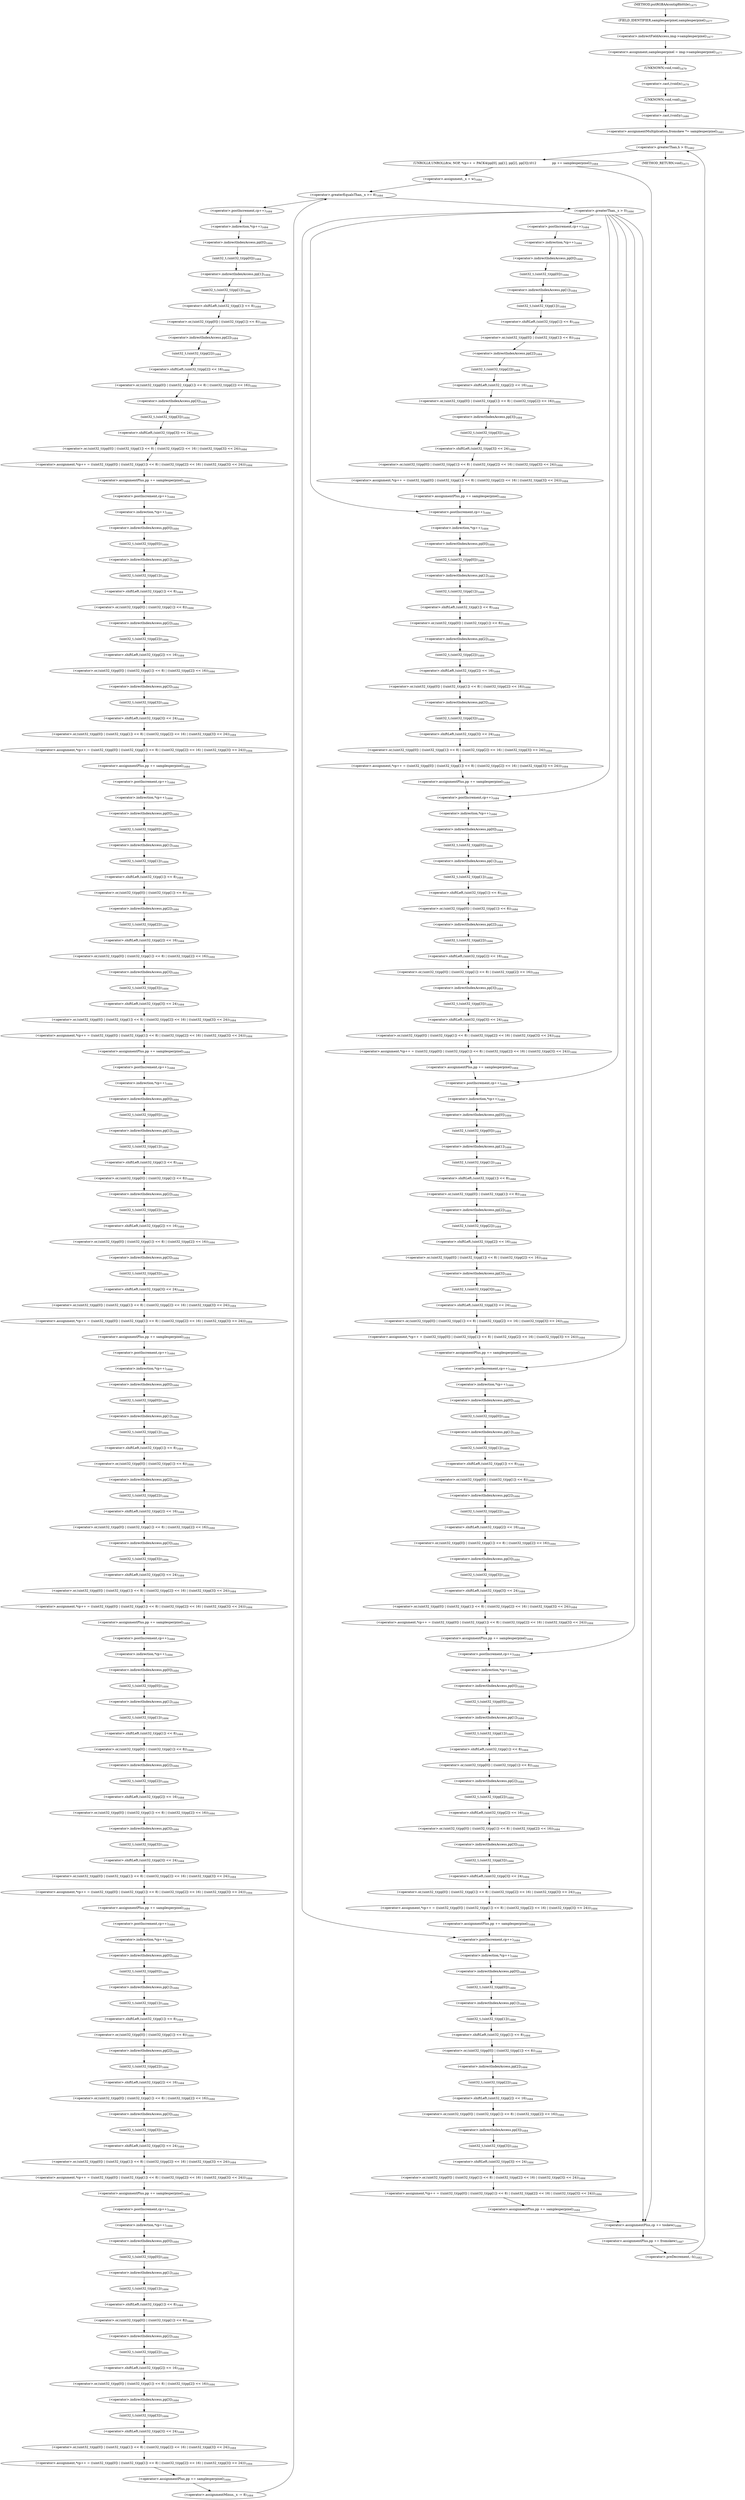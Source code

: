 digraph "putRGBAAcontig8bittile" {  
"51055" [label = <(&lt;operator&gt;.assignment,samplesperpixel = img-&gt;samplesperpixel)<SUB>1677</SUB>> ]
"51060" [label = <(&lt;operator&gt;.cast,(void)x)<SUB>1679</SUB>> ]
"51063" [label = <(&lt;operator&gt;.cast,(void)y)<SUB>1680</SUB>> ]
"51066" [label = <(&lt;operator&gt;.assignmentMultiplication,fromskew *= samplesperpixel)<SUB>1681</SUB>> ]
"51057" [label = <(&lt;operator&gt;.indirectFieldAccess,img-&gt;samplesperpixel)<SUB>1677</SUB>> ]
"51061" [label = <(UNKNOWN,void,void)<SUB>1679</SUB>> ]
"51064" [label = <(UNKNOWN,void,void)<SUB>1680</SUB>> ]
"51071" [label = <(&lt;operator&gt;.greaterThan,h &gt; 0)<SUB>1682</SUB>> ]
"51074" [label = <(&lt;operator&gt;.preDecrement,--h)<SUB>1682</SUB>> ]
"51059" [label = <(FIELD_IDENTIFIER,samplesperpixel,samplesperpixel)<SUB>1677</SUB>> ]
"51077" [label = <(UNROLL8,UNROLL8(w, NOP, *cp++ = PACK4(pp[0], pp[1], pp[2], pp[3]);\012                pp += samplesperpixel))<SUB>1684</SUB>> ]
"51596" [label = <(&lt;operator&gt;.assignmentPlus,cp += toskew)<SUB>1686</SUB>> ]
"51599" [label = <(&lt;operator&gt;.assignmentPlus,pp += fromskew)<SUB>1687</SUB>> ]
"51087" [label = <(&lt;operator&gt;.greaterEqualsThan,_x &gt;= 8)<SUB>1684</SUB>> ]
"51090" [label = <(&lt;operator&gt;.assignmentMinus,_x -= 8)<SUB>1684</SUB>> ]
"51351" [label = <(&lt;operator&gt;.greaterThan,_x &gt; 0)<SUB>1684</SUB>> ]
"51084" [label = <(&lt;operator&gt;.assignment,_x = w)<SUB>1684</SUB>> ]
"51094" [label = <(&lt;operator&gt;.assignment,*cp++ = ((uint32_t)(pp[0]) | ((uint32_t)(pp[1]) &lt;&lt; 8) | ((uint32_t)(pp[2]) &lt;&lt; 16) | ((uint32_t)(pp[3]) &lt;&lt; 24)))<SUB>1684</SUB>> ]
"51123" [label = <(&lt;operator&gt;.assignmentPlus,pp += samplesperpixel)<SUB>1684</SUB>> ]
"51126" [label = <(&lt;operator&gt;.assignment,*cp++ = ((uint32_t)(pp[0]) | ((uint32_t)(pp[1]) &lt;&lt; 8) | ((uint32_t)(pp[2]) &lt;&lt; 16) | ((uint32_t)(pp[3]) &lt;&lt; 24)))<SUB>1684</SUB>> ]
"51155" [label = <(&lt;operator&gt;.assignmentPlus,pp += samplesperpixel)<SUB>1684</SUB>> ]
"51158" [label = <(&lt;operator&gt;.assignment,*cp++ = ((uint32_t)(pp[0]) | ((uint32_t)(pp[1]) &lt;&lt; 8) | ((uint32_t)(pp[2]) &lt;&lt; 16) | ((uint32_t)(pp[3]) &lt;&lt; 24)))<SUB>1684</SUB>> ]
"51187" [label = <(&lt;operator&gt;.assignmentPlus,pp += samplesperpixel)<SUB>1684</SUB>> ]
"51190" [label = <(&lt;operator&gt;.assignment,*cp++ = ((uint32_t)(pp[0]) | ((uint32_t)(pp[1]) &lt;&lt; 8) | ((uint32_t)(pp[2]) &lt;&lt; 16) | ((uint32_t)(pp[3]) &lt;&lt; 24)))<SUB>1684</SUB>> ]
"51219" [label = <(&lt;operator&gt;.assignmentPlus,pp += samplesperpixel)<SUB>1684</SUB>> ]
"51222" [label = <(&lt;operator&gt;.assignment,*cp++ = ((uint32_t)(pp[0]) | ((uint32_t)(pp[1]) &lt;&lt; 8) | ((uint32_t)(pp[2]) &lt;&lt; 16) | ((uint32_t)(pp[3]) &lt;&lt; 24)))<SUB>1684</SUB>> ]
"51251" [label = <(&lt;operator&gt;.assignmentPlus,pp += samplesperpixel)<SUB>1684</SUB>> ]
"51254" [label = <(&lt;operator&gt;.assignment,*cp++ = ((uint32_t)(pp[0]) | ((uint32_t)(pp[1]) &lt;&lt; 8) | ((uint32_t)(pp[2]) &lt;&lt; 16) | ((uint32_t)(pp[3]) &lt;&lt; 24)))<SUB>1684</SUB>> ]
"51283" [label = <(&lt;operator&gt;.assignmentPlus,pp += samplesperpixel)<SUB>1684</SUB>> ]
"51286" [label = <(&lt;operator&gt;.assignment,*cp++ = ((uint32_t)(pp[0]) | ((uint32_t)(pp[1]) &lt;&lt; 8) | ((uint32_t)(pp[2]) &lt;&lt; 16) | ((uint32_t)(pp[3]) &lt;&lt; 24)))<SUB>1684</SUB>> ]
"51315" [label = <(&lt;operator&gt;.assignmentPlus,pp += samplesperpixel)<SUB>1684</SUB>> ]
"51318" [label = <(&lt;operator&gt;.assignment,*cp++ = ((uint32_t)(pp[0]) | ((uint32_t)(pp[1]) &lt;&lt; 8) | ((uint32_t)(pp[2]) &lt;&lt; 16) | ((uint32_t)(pp[3]) &lt;&lt; 24)))<SUB>1684</SUB>> ]
"51347" [label = <(&lt;operator&gt;.assignmentPlus,pp += samplesperpixel)<SUB>1684</SUB>> ]
"51095" [label = <(&lt;operator&gt;.indirection,*cp++)<SUB>1684</SUB>> ]
"51098" [label = <(&lt;operator&gt;.or,(uint32_t)(pp[0]) | ((uint32_t)(pp[1]) &lt;&lt; 8) | ((uint32_t)(pp[2]) &lt;&lt; 16) | ((uint32_t)(pp[3]) &lt;&lt; 24))<SUB>1684</SUB>> ]
"51127" [label = <(&lt;operator&gt;.indirection,*cp++)<SUB>1684</SUB>> ]
"51130" [label = <(&lt;operator&gt;.or,(uint32_t)(pp[0]) | ((uint32_t)(pp[1]) &lt;&lt; 8) | ((uint32_t)(pp[2]) &lt;&lt; 16) | ((uint32_t)(pp[3]) &lt;&lt; 24))<SUB>1684</SUB>> ]
"51159" [label = <(&lt;operator&gt;.indirection,*cp++)<SUB>1684</SUB>> ]
"51162" [label = <(&lt;operator&gt;.or,(uint32_t)(pp[0]) | ((uint32_t)(pp[1]) &lt;&lt; 8) | ((uint32_t)(pp[2]) &lt;&lt; 16) | ((uint32_t)(pp[3]) &lt;&lt; 24))<SUB>1684</SUB>> ]
"51191" [label = <(&lt;operator&gt;.indirection,*cp++)<SUB>1684</SUB>> ]
"51194" [label = <(&lt;operator&gt;.or,(uint32_t)(pp[0]) | ((uint32_t)(pp[1]) &lt;&lt; 8) | ((uint32_t)(pp[2]) &lt;&lt; 16) | ((uint32_t)(pp[3]) &lt;&lt; 24))<SUB>1684</SUB>> ]
"51223" [label = <(&lt;operator&gt;.indirection,*cp++)<SUB>1684</SUB>> ]
"51226" [label = <(&lt;operator&gt;.or,(uint32_t)(pp[0]) | ((uint32_t)(pp[1]) &lt;&lt; 8) | ((uint32_t)(pp[2]) &lt;&lt; 16) | ((uint32_t)(pp[3]) &lt;&lt; 24))<SUB>1684</SUB>> ]
"51255" [label = <(&lt;operator&gt;.indirection,*cp++)<SUB>1684</SUB>> ]
"51258" [label = <(&lt;operator&gt;.or,(uint32_t)(pp[0]) | ((uint32_t)(pp[1]) &lt;&lt; 8) | ((uint32_t)(pp[2]) &lt;&lt; 16) | ((uint32_t)(pp[3]) &lt;&lt; 24))<SUB>1684</SUB>> ]
"51287" [label = <(&lt;operator&gt;.indirection,*cp++)<SUB>1684</SUB>> ]
"51290" [label = <(&lt;operator&gt;.or,(uint32_t)(pp[0]) | ((uint32_t)(pp[1]) &lt;&lt; 8) | ((uint32_t)(pp[2]) &lt;&lt; 16) | ((uint32_t)(pp[3]) &lt;&lt; 24))<SUB>1684</SUB>> ]
"51319" [label = <(&lt;operator&gt;.indirection,*cp++)<SUB>1684</SUB>> ]
"51322" [label = <(&lt;operator&gt;.or,(uint32_t)(pp[0]) | ((uint32_t)(pp[1]) &lt;&lt; 8) | ((uint32_t)(pp[2]) &lt;&lt; 16) | ((uint32_t)(pp[3]) &lt;&lt; 24))<SUB>1684</SUB>> ]
"51096" [label = <(&lt;operator&gt;.postIncrement,cp++)<SUB>1684</SUB>> ]
"51099" [label = <(&lt;operator&gt;.or,(uint32_t)(pp[0]) | ((uint32_t)(pp[1]) &lt;&lt; 8) | ((uint32_t)(pp[2]) &lt;&lt; 16))<SUB>1684</SUB>> ]
"51117" [label = <(&lt;operator&gt;.shiftLeft,(uint32_t)(pp[3]) &lt;&lt; 24)<SUB>1684</SUB>> ]
"51128" [label = <(&lt;operator&gt;.postIncrement,cp++)<SUB>1684</SUB>> ]
"51131" [label = <(&lt;operator&gt;.or,(uint32_t)(pp[0]) | ((uint32_t)(pp[1]) &lt;&lt; 8) | ((uint32_t)(pp[2]) &lt;&lt; 16))<SUB>1684</SUB>> ]
"51149" [label = <(&lt;operator&gt;.shiftLeft,(uint32_t)(pp[3]) &lt;&lt; 24)<SUB>1684</SUB>> ]
"51160" [label = <(&lt;operator&gt;.postIncrement,cp++)<SUB>1684</SUB>> ]
"51163" [label = <(&lt;operator&gt;.or,(uint32_t)(pp[0]) | ((uint32_t)(pp[1]) &lt;&lt; 8) | ((uint32_t)(pp[2]) &lt;&lt; 16))<SUB>1684</SUB>> ]
"51181" [label = <(&lt;operator&gt;.shiftLeft,(uint32_t)(pp[3]) &lt;&lt; 24)<SUB>1684</SUB>> ]
"51192" [label = <(&lt;operator&gt;.postIncrement,cp++)<SUB>1684</SUB>> ]
"51195" [label = <(&lt;operator&gt;.or,(uint32_t)(pp[0]) | ((uint32_t)(pp[1]) &lt;&lt; 8) | ((uint32_t)(pp[2]) &lt;&lt; 16))<SUB>1684</SUB>> ]
"51213" [label = <(&lt;operator&gt;.shiftLeft,(uint32_t)(pp[3]) &lt;&lt; 24)<SUB>1684</SUB>> ]
"51224" [label = <(&lt;operator&gt;.postIncrement,cp++)<SUB>1684</SUB>> ]
"51227" [label = <(&lt;operator&gt;.or,(uint32_t)(pp[0]) | ((uint32_t)(pp[1]) &lt;&lt; 8) | ((uint32_t)(pp[2]) &lt;&lt; 16))<SUB>1684</SUB>> ]
"51245" [label = <(&lt;operator&gt;.shiftLeft,(uint32_t)(pp[3]) &lt;&lt; 24)<SUB>1684</SUB>> ]
"51256" [label = <(&lt;operator&gt;.postIncrement,cp++)<SUB>1684</SUB>> ]
"51259" [label = <(&lt;operator&gt;.or,(uint32_t)(pp[0]) | ((uint32_t)(pp[1]) &lt;&lt; 8) | ((uint32_t)(pp[2]) &lt;&lt; 16))<SUB>1684</SUB>> ]
"51277" [label = <(&lt;operator&gt;.shiftLeft,(uint32_t)(pp[3]) &lt;&lt; 24)<SUB>1684</SUB>> ]
"51288" [label = <(&lt;operator&gt;.postIncrement,cp++)<SUB>1684</SUB>> ]
"51291" [label = <(&lt;operator&gt;.or,(uint32_t)(pp[0]) | ((uint32_t)(pp[1]) &lt;&lt; 8) | ((uint32_t)(pp[2]) &lt;&lt; 16))<SUB>1684</SUB>> ]
"51309" [label = <(&lt;operator&gt;.shiftLeft,(uint32_t)(pp[3]) &lt;&lt; 24)<SUB>1684</SUB>> ]
"51320" [label = <(&lt;operator&gt;.postIncrement,cp++)<SUB>1684</SUB>> ]
"51323" [label = <(&lt;operator&gt;.or,(uint32_t)(pp[0]) | ((uint32_t)(pp[1]) &lt;&lt; 8) | ((uint32_t)(pp[2]) &lt;&lt; 16))<SUB>1684</SUB>> ]
"51341" [label = <(&lt;operator&gt;.shiftLeft,(uint32_t)(pp[3]) &lt;&lt; 24)<SUB>1684</SUB>> ]
"51360" [label = <(&lt;operator&gt;.assignment,*cp++ = ((uint32_t)(pp[0]) | ((uint32_t)(pp[1]) &lt;&lt; 8) | ((uint32_t)(pp[2]) &lt;&lt; 16) | ((uint32_t)(pp[3]) &lt;&lt; 24)))<SUB>1684</SUB>> ]
"51389" [label = <(&lt;operator&gt;.assignmentPlus,pp += samplesperpixel)<SUB>1684</SUB>> ]
"51394" [label = <(&lt;operator&gt;.assignment,*cp++ = ((uint32_t)(pp[0]) | ((uint32_t)(pp[1]) &lt;&lt; 8) | ((uint32_t)(pp[2]) &lt;&lt; 16) | ((uint32_t)(pp[3]) &lt;&lt; 24)))<SUB>1684</SUB>> ]
"51423" [label = <(&lt;operator&gt;.assignmentPlus,pp += samplesperpixel)<SUB>1684</SUB>> ]
"51428" [label = <(&lt;operator&gt;.assignment,*cp++ = ((uint32_t)(pp[0]) | ((uint32_t)(pp[1]) &lt;&lt; 8) | ((uint32_t)(pp[2]) &lt;&lt; 16) | ((uint32_t)(pp[3]) &lt;&lt; 24)))<SUB>1684</SUB>> ]
"51457" [label = <(&lt;operator&gt;.assignmentPlus,pp += samplesperpixel)<SUB>1684</SUB>> ]
"51462" [label = <(&lt;operator&gt;.assignment,*cp++ = ((uint32_t)(pp[0]) | ((uint32_t)(pp[1]) &lt;&lt; 8) | ((uint32_t)(pp[2]) &lt;&lt; 16) | ((uint32_t)(pp[3]) &lt;&lt; 24)))<SUB>1684</SUB>> ]
"51491" [label = <(&lt;operator&gt;.assignmentPlus,pp += samplesperpixel)<SUB>1684</SUB>> ]
"51496" [label = <(&lt;operator&gt;.assignment,*cp++ = ((uint32_t)(pp[0]) | ((uint32_t)(pp[1]) &lt;&lt; 8) | ((uint32_t)(pp[2]) &lt;&lt; 16) | ((uint32_t)(pp[3]) &lt;&lt; 24)))<SUB>1684</SUB>> ]
"51525" [label = <(&lt;operator&gt;.assignmentPlus,pp += samplesperpixel)<SUB>1684</SUB>> ]
"51530" [label = <(&lt;operator&gt;.assignment,*cp++ = ((uint32_t)(pp[0]) | ((uint32_t)(pp[1]) &lt;&lt; 8) | ((uint32_t)(pp[2]) &lt;&lt; 16) | ((uint32_t)(pp[3]) &lt;&lt; 24)))<SUB>1684</SUB>> ]
"51559" [label = <(&lt;operator&gt;.assignmentPlus,pp += samplesperpixel)<SUB>1684</SUB>> ]
"51564" [label = <(&lt;operator&gt;.assignment,*cp++ = ((uint32_t)(pp[0]) | ((uint32_t)(pp[1]) &lt;&lt; 8) | ((uint32_t)(pp[2]) &lt;&lt; 16) | ((uint32_t)(pp[3]) &lt;&lt; 24)))<SUB>1684</SUB>> ]
"51593" [label = <(&lt;operator&gt;.assignmentPlus,pp += samplesperpixel)<SUB>1684</SUB>> ]
"51100" [label = <(&lt;operator&gt;.or,(uint32_t)(pp[0]) | ((uint32_t)(pp[1]) &lt;&lt; 8))<SUB>1684</SUB>> ]
"51111" [label = <(&lt;operator&gt;.shiftLeft,(uint32_t)(pp[2]) &lt;&lt; 16)<SUB>1684</SUB>> ]
"51118" [label = <(uint32_t,(uint32_t)(pp[3]))<SUB>1684</SUB>> ]
"51132" [label = <(&lt;operator&gt;.or,(uint32_t)(pp[0]) | ((uint32_t)(pp[1]) &lt;&lt; 8))<SUB>1684</SUB>> ]
"51143" [label = <(&lt;operator&gt;.shiftLeft,(uint32_t)(pp[2]) &lt;&lt; 16)<SUB>1684</SUB>> ]
"51150" [label = <(uint32_t,(uint32_t)(pp[3]))<SUB>1684</SUB>> ]
"51164" [label = <(&lt;operator&gt;.or,(uint32_t)(pp[0]) | ((uint32_t)(pp[1]) &lt;&lt; 8))<SUB>1684</SUB>> ]
"51175" [label = <(&lt;operator&gt;.shiftLeft,(uint32_t)(pp[2]) &lt;&lt; 16)<SUB>1684</SUB>> ]
"51182" [label = <(uint32_t,(uint32_t)(pp[3]))<SUB>1684</SUB>> ]
"51196" [label = <(&lt;operator&gt;.or,(uint32_t)(pp[0]) | ((uint32_t)(pp[1]) &lt;&lt; 8))<SUB>1684</SUB>> ]
"51207" [label = <(&lt;operator&gt;.shiftLeft,(uint32_t)(pp[2]) &lt;&lt; 16)<SUB>1684</SUB>> ]
"51214" [label = <(uint32_t,(uint32_t)(pp[3]))<SUB>1684</SUB>> ]
"51228" [label = <(&lt;operator&gt;.or,(uint32_t)(pp[0]) | ((uint32_t)(pp[1]) &lt;&lt; 8))<SUB>1684</SUB>> ]
"51239" [label = <(&lt;operator&gt;.shiftLeft,(uint32_t)(pp[2]) &lt;&lt; 16)<SUB>1684</SUB>> ]
"51246" [label = <(uint32_t,(uint32_t)(pp[3]))<SUB>1684</SUB>> ]
"51260" [label = <(&lt;operator&gt;.or,(uint32_t)(pp[0]) | ((uint32_t)(pp[1]) &lt;&lt; 8))<SUB>1684</SUB>> ]
"51271" [label = <(&lt;operator&gt;.shiftLeft,(uint32_t)(pp[2]) &lt;&lt; 16)<SUB>1684</SUB>> ]
"51278" [label = <(uint32_t,(uint32_t)(pp[3]))<SUB>1684</SUB>> ]
"51292" [label = <(&lt;operator&gt;.or,(uint32_t)(pp[0]) | ((uint32_t)(pp[1]) &lt;&lt; 8))<SUB>1684</SUB>> ]
"51303" [label = <(&lt;operator&gt;.shiftLeft,(uint32_t)(pp[2]) &lt;&lt; 16)<SUB>1684</SUB>> ]
"51310" [label = <(uint32_t,(uint32_t)(pp[3]))<SUB>1684</SUB>> ]
"51324" [label = <(&lt;operator&gt;.or,(uint32_t)(pp[0]) | ((uint32_t)(pp[1]) &lt;&lt; 8))<SUB>1684</SUB>> ]
"51335" [label = <(&lt;operator&gt;.shiftLeft,(uint32_t)(pp[2]) &lt;&lt; 16)<SUB>1684</SUB>> ]
"51342" [label = <(uint32_t,(uint32_t)(pp[3]))<SUB>1684</SUB>> ]
"51361" [label = <(&lt;operator&gt;.indirection,*cp++)<SUB>1684</SUB>> ]
"51364" [label = <(&lt;operator&gt;.or,(uint32_t)(pp[0]) | ((uint32_t)(pp[1]) &lt;&lt; 8) | ((uint32_t)(pp[2]) &lt;&lt; 16) | ((uint32_t)(pp[3]) &lt;&lt; 24))<SUB>1684</SUB>> ]
"51395" [label = <(&lt;operator&gt;.indirection,*cp++)<SUB>1684</SUB>> ]
"51398" [label = <(&lt;operator&gt;.or,(uint32_t)(pp[0]) | ((uint32_t)(pp[1]) &lt;&lt; 8) | ((uint32_t)(pp[2]) &lt;&lt; 16) | ((uint32_t)(pp[3]) &lt;&lt; 24))<SUB>1684</SUB>> ]
"51429" [label = <(&lt;operator&gt;.indirection,*cp++)<SUB>1684</SUB>> ]
"51432" [label = <(&lt;operator&gt;.or,(uint32_t)(pp[0]) | ((uint32_t)(pp[1]) &lt;&lt; 8) | ((uint32_t)(pp[2]) &lt;&lt; 16) | ((uint32_t)(pp[3]) &lt;&lt; 24))<SUB>1684</SUB>> ]
"51463" [label = <(&lt;operator&gt;.indirection,*cp++)<SUB>1684</SUB>> ]
"51466" [label = <(&lt;operator&gt;.or,(uint32_t)(pp[0]) | ((uint32_t)(pp[1]) &lt;&lt; 8) | ((uint32_t)(pp[2]) &lt;&lt; 16) | ((uint32_t)(pp[3]) &lt;&lt; 24))<SUB>1684</SUB>> ]
"51497" [label = <(&lt;operator&gt;.indirection,*cp++)<SUB>1684</SUB>> ]
"51500" [label = <(&lt;operator&gt;.or,(uint32_t)(pp[0]) | ((uint32_t)(pp[1]) &lt;&lt; 8) | ((uint32_t)(pp[2]) &lt;&lt; 16) | ((uint32_t)(pp[3]) &lt;&lt; 24))<SUB>1684</SUB>> ]
"51531" [label = <(&lt;operator&gt;.indirection,*cp++)<SUB>1684</SUB>> ]
"51534" [label = <(&lt;operator&gt;.or,(uint32_t)(pp[0]) | ((uint32_t)(pp[1]) &lt;&lt; 8) | ((uint32_t)(pp[2]) &lt;&lt; 16) | ((uint32_t)(pp[3]) &lt;&lt; 24))<SUB>1684</SUB>> ]
"51565" [label = <(&lt;operator&gt;.indirection,*cp++)<SUB>1684</SUB>> ]
"51568" [label = <(&lt;operator&gt;.or,(uint32_t)(pp[0]) | ((uint32_t)(pp[1]) &lt;&lt; 8) | ((uint32_t)(pp[2]) &lt;&lt; 16) | ((uint32_t)(pp[3]) &lt;&lt; 24))<SUB>1684</SUB>> ]
"51101" [label = <(uint32_t,(uint32_t)(pp[0]))<SUB>1684</SUB>> ]
"51105" [label = <(&lt;operator&gt;.shiftLeft,(uint32_t)(pp[1]) &lt;&lt; 8)<SUB>1684</SUB>> ]
"51112" [label = <(uint32_t,(uint32_t)(pp[2]))<SUB>1684</SUB>> ]
"51119" [label = <(&lt;operator&gt;.indirectIndexAccess,pp[3])<SUB>1684</SUB>> ]
"51133" [label = <(uint32_t,(uint32_t)(pp[0]))<SUB>1684</SUB>> ]
"51137" [label = <(&lt;operator&gt;.shiftLeft,(uint32_t)(pp[1]) &lt;&lt; 8)<SUB>1684</SUB>> ]
"51144" [label = <(uint32_t,(uint32_t)(pp[2]))<SUB>1684</SUB>> ]
"51151" [label = <(&lt;operator&gt;.indirectIndexAccess,pp[3])<SUB>1684</SUB>> ]
"51165" [label = <(uint32_t,(uint32_t)(pp[0]))<SUB>1684</SUB>> ]
"51169" [label = <(&lt;operator&gt;.shiftLeft,(uint32_t)(pp[1]) &lt;&lt; 8)<SUB>1684</SUB>> ]
"51176" [label = <(uint32_t,(uint32_t)(pp[2]))<SUB>1684</SUB>> ]
"51183" [label = <(&lt;operator&gt;.indirectIndexAccess,pp[3])<SUB>1684</SUB>> ]
"51197" [label = <(uint32_t,(uint32_t)(pp[0]))<SUB>1684</SUB>> ]
"51201" [label = <(&lt;operator&gt;.shiftLeft,(uint32_t)(pp[1]) &lt;&lt; 8)<SUB>1684</SUB>> ]
"51208" [label = <(uint32_t,(uint32_t)(pp[2]))<SUB>1684</SUB>> ]
"51215" [label = <(&lt;operator&gt;.indirectIndexAccess,pp[3])<SUB>1684</SUB>> ]
"51229" [label = <(uint32_t,(uint32_t)(pp[0]))<SUB>1684</SUB>> ]
"51233" [label = <(&lt;operator&gt;.shiftLeft,(uint32_t)(pp[1]) &lt;&lt; 8)<SUB>1684</SUB>> ]
"51240" [label = <(uint32_t,(uint32_t)(pp[2]))<SUB>1684</SUB>> ]
"51247" [label = <(&lt;operator&gt;.indirectIndexAccess,pp[3])<SUB>1684</SUB>> ]
"51261" [label = <(uint32_t,(uint32_t)(pp[0]))<SUB>1684</SUB>> ]
"51265" [label = <(&lt;operator&gt;.shiftLeft,(uint32_t)(pp[1]) &lt;&lt; 8)<SUB>1684</SUB>> ]
"51272" [label = <(uint32_t,(uint32_t)(pp[2]))<SUB>1684</SUB>> ]
"51279" [label = <(&lt;operator&gt;.indirectIndexAccess,pp[3])<SUB>1684</SUB>> ]
"51293" [label = <(uint32_t,(uint32_t)(pp[0]))<SUB>1684</SUB>> ]
"51297" [label = <(&lt;operator&gt;.shiftLeft,(uint32_t)(pp[1]) &lt;&lt; 8)<SUB>1684</SUB>> ]
"51304" [label = <(uint32_t,(uint32_t)(pp[2]))<SUB>1684</SUB>> ]
"51311" [label = <(&lt;operator&gt;.indirectIndexAccess,pp[3])<SUB>1684</SUB>> ]
"51325" [label = <(uint32_t,(uint32_t)(pp[0]))<SUB>1684</SUB>> ]
"51329" [label = <(&lt;operator&gt;.shiftLeft,(uint32_t)(pp[1]) &lt;&lt; 8)<SUB>1684</SUB>> ]
"51336" [label = <(uint32_t,(uint32_t)(pp[2]))<SUB>1684</SUB>> ]
"51343" [label = <(&lt;operator&gt;.indirectIndexAccess,pp[3])<SUB>1684</SUB>> ]
"51362" [label = <(&lt;operator&gt;.postIncrement,cp++)<SUB>1684</SUB>> ]
"51365" [label = <(&lt;operator&gt;.or,(uint32_t)(pp[0]) | ((uint32_t)(pp[1]) &lt;&lt; 8) | ((uint32_t)(pp[2]) &lt;&lt; 16))<SUB>1684</SUB>> ]
"51383" [label = <(&lt;operator&gt;.shiftLeft,(uint32_t)(pp[3]) &lt;&lt; 24)<SUB>1684</SUB>> ]
"51396" [label = <(&lt;operator&gt;.postIncrement,cp++)<SUB>1684</SUB>> ]
"51399" [label = <(&lt;operator&gt;.or,(uint32_t)(pp[0]) | ((uint32_t)(pp[1]) &lt;&lt; 8) | ((uint32_t)(pp[2]) &lt;&lt; 16))<SUB>1684</SUB>> ]
"51417" [label = <(&lt;operator&gt;.shiftLeft,(uint32_t)(pp[3]) &lt;&lt; 24)<SUB>1684</SUB>> ]
"51430" [label = <(&lt;operator&gt;.postIncrement,cp++)<SUB>1684</SUB>> ]
"51433" [label = <(&lt;operator&gt;.or,(uint32_t)(pp[0]) | ((uint32_t)(pp[1]) &lt;&lt; 8) | ((uint32_t)(pp[2]) &lt;&lt; 16))<SUB>1684</SUB>> ]
"51451" [label = <(&lt;operator&gt;.shiftLeft,(uint32_t)(pp[3]) &lt;&lt; 24)<SUB>1684</SUB>> ]
"51464" [label = <(&lt;operator&gt;.postIncrement,cp++)<SUB>1684</SUB>> ]
"51467" [label = <(&lt;operator&gt;.or,(uint32_t)(pp[0]) | ((uint32_t)(pp[1]) &lt;&lt; 8) | ((uint32_t)(pp[2]) &lt;&lt; 16))<SUB>1684</SUB>> ]
"51485" [label = <(&lt;operator&gt;.shiftLeft,(uint32_t)(pp[3]) &lt;&lt; 24)<SUB>1684</SUB>> ]
"51498" [label = <(&lt;operator&gt;.postIncrement,cp++)<SUB>1684</SUB>> ]
"51501" [label = <(&lt;operator&gt;.or,(uint32_t)(pp[0]) | ((uint32_t)(pp[1]) &lt;&lt; 8) | ((uint32_t)(pp[2]) &lt;&lt; 16))<SUB>1684</SUB>> ]
"51519" [label = <(&lt;operator&gt;.shiftLeft,(uint32_t)(pp[3]) &lt;&lt; 24)<SUB>1684</SUB>> ]
"51532" [label = <(&lt;operator&gt;.postIncrement,cp++)<SUB>1684</SUB>> ]
"51535" [label = <(&lt;operator&gt;.or,(uint32_t)(pp[0]) | ((uint32_t)(pp[1]) &lt;&lt; 8) | ((uint32_t)(pp[2]) &lt;&lt; 16))<SUB>1684</SUB>> ]
"51553" [label = <(&lt;operator&gt;.shiftLeft,(uint32_t)(pp[3]) &lt;&lt; 24)<SUB>1684</SUB>> ]
"51566" [label = <(&lt;operator&gt;.postIncrement,cp++)<SUB>1684</SUB>> ]
"51569" [label = <(&lt;operator&gt;.or,(uint32_t)(pp[0]) | ((uint32_t)(pp[1]) &lt;&lt; 8) | ((uint32_t)(pp[2]) &lt;&lt; 16))<SUB>1684</SUB>> ]
"51587" [label = <(&lt;operator&gt;.shiftLeft,(uint32_t)(pp[3]) &lt;&lt; 24)<SUB>1684</SUB>> ]
"51102" [label = <(&lt;operator&gt;.indirectIndexAccess,pp[0])<SUB>1684</SUB>> ]
"51106" [label = <(uint32_t,(uint32_t)(pp[1]))<SUB>1684</SUB>> ]
"51113" [label = <(&lt;operator&gt;.indirectIndexAccess,pp[2])<SUB>1684</SUB>> ]
"51134" [label = <(&lt;operator&gt;.indirectIndexAccess,pp[0])<SUB>1684</SUB>> ]
"51138" [label = <(uint32_t,(uint32_t)(pp[1]))<SUB>1684</SUB>> ]
"51145" [label = <(&lt;operator&gt;.indirectIndexAccess,pp[2])<SUB>1684</SUB>> ]
"51166" [label = <(&lt;operator&gt;.indirectIndexAccess,pp[0])<SUB>1684</SUB>> ]
"51170" [label = <(uint32_t,(uint32_t)(pp[1]))<SUB>1684</SUB>> ]
"51177" [label = <(&lt;operator&gt;.indirectIndexAccess,pp[2])<SUB>1684</SUB>> ]
"51198" [label = <(&lt;operator&gt;.indirectIndexAccess,pp[0])<SUB>1684</SUB>> ]
"51202" [label = <(uint32_t,(uint32_t)(pp[1]))<SUB>1684</SUB>> ]
"51209" [label = <(&lt;operator&gt;.indirectIndexAccess,pp[2])<SUB>1684</SUB>> ]
"51230" [label = <(&lt;operator&gt;.indirectIndexAccess,pp[0])<SUB>1684</SUB>> ]
"51234" [label = <(uint32_t,(uint32_t)(pp[1]))<SUB>1684</SUB>> ]
"51241" [label = <(&lt;operator&gt;.indirectIndexAccess,pp[2])<SUB>1684</SUB>> ]
"51262" [label = <(&lt;operator&gt;.indirectIndexAccess,pp[0])<SUB>1684</SUB>> ]
"51266" [label = <(uint32_t,(uint32_t)(pp[1]))<SUB>1684</SUB>> ]
"51273" [label = <(&lt;operator&gt;.indirectIndexAccess,pp[2])<SUB>1684</SUB>> ]
"51294" [label = <(&lt;operator&gt;.indirectIndexAccess,pp[0])<SUB>1684</SUB>> ]
"51298" [label = <(uint32_t,(uint32_t)(pp[1]))<SUB>1684</SUB>> ]
"51305" [label = <(&lt;operator&gt;.indirectIndexAccess,pp[2])<SUB>1684</SUB>> ]
"51326" [label = <(&lt;operator&gt;.indirectIndexAccess,pp[0])<SUB>1684</SUB>> ]
"51330" [label = <(uint32_t,(uint32_t)(pp[1]))<SUB>1684</SUB>> ]
"51337" [label = <(&lt;operator&gt;.indirectIndexAccess,pp[2])<SUB>1684</SUB>> ]
"51366" [label = <(&lt;operator&gt;.or,(uint32_t)(pp[0]) | ((uint32_t)(pp[1]) &lt;&lt; 8))<SUB>1684</SUB>> ]
"51377" [label = <(&lt;operator&gt;.shiftLeft,(uint32_t)(pp[2]) &lt;&lt; 16)<SUB>1684</SUB>> ]
"51384" [label = <(uint32_t,(uint32_t)(pp[3]))<SUB>1684</SUB>> ]
"51400" [label = <(&lt;operator&gt;.or,(uint32_t)(pp[0]) | ((uint32_t)(pp[1]) &lt;&lt; 8))<SUB>1684</SUB>> ]
"51411" [label = <(&lt;operator&gt;.shiftLeft,(uint32_t)(pp[2]) &lt;&lt; 16)<SUB>1684</SUB>> ]
"51418" [label = <(uint32_t,(uint32_t)(pp[3]))<SUB>1684</SUB>> ]
"51434" [label = <(&lt;operator&gt;.or,(uint32_t)(pp[0]) | ((uint32_t)(pp[1]) &lt;&lt; 8))<SUB>1684</SUB>> ]
"51445" [label = <(&lt;operator&gt;.shiftLeft,(uint32_t)(pp[2]) &lt;&lt; 16)<SUB>1684</SUB>> ]
"51452" [label = <(uint32_t,(uint32_t)(pp[3]))<SUB>1684</SUB>> ]
"51468" [label = <(&lt;operator&gt;.or,(uint32_t)(pp[0]) | ((uint32_t)(pp[1]) &lt;&lt; 8))<SUB>1684</SUB>> ]
"51479" [label = <(&lt;operator&gt;.shiftLeft,(uint32_t)(pp[2]) &lt;&lt; 16)<SUB>1684</SUB>> ]
"51486" [label = <(uint32_t,(uint32_t)(pp[3]))<SUB>1684</SUB>> ]
"51502" [label = <(&lt;operator&gt;.or,(uint32_t)(pp[0]) | ((uint32_t)(pp[1]) &lt;&lt; 8))<SUB>1684</SUB>> ]
"51513" [label = <(&lt;operator&gt;.shiftLeft,(uint32_t)(pp[2]) &lt;&lt; 16)<SUB>1684</SUB>> ]
"51520" [label = <(uint32_t,(uint32_t)(pp[3]))<SUB>1684</SUB>> ]
"51536" [label = <(&lt;operator&gt;.or,(uint32_t)(pp[0]) | ((uint32_t)(pp[1]) &lt;&lt; 8))<SUB>1684</SUB>> ]
"51547" [label = <(&lt;operator&gt;.shiftLeft,(uint32_t)(pp[2]) &lt;&lt; 16)<SUB>1684</SUB>> ]
"51554" [label = <(uint32_t,(uint32_t)(pp[3]))<SUB>1684</SUB>> ]
"51570" [label = <(&lt;operator&gt;.or,(uint32_t)(pp[0]) | ((uint32_t)(pp[1]) &lt;&lt; 8))<SUB>1684</SUB>> ]
"51581" [label = <(&lt;operator&gt;.shiftLeft,(uint32_t)(pp[2]) &lt;&lt; 16)<SUB>1684</SUB>> ]
"51588" [label = <(uint32_t,(uint32_t)(pp[3]))<SUB>1684</SUB>> ]
"51107" [label = <(&lt;operator&gt;.indirectIndexAccess,pp[1])<SUB>1684</SUB>> ]
"51139" [label = <(&lt;operator&gt;.indirectIndexAccess,pp[1])<SUB>1684</SUB>> ]
"51171" [label = <(&lt;operator&gt;.indirectIndexAccess,pp[1])<SUB>1684</SUB>> ]
"51203" [label = <(&lt;operator&gt;.indirectIndexAccess,pp[1])<SUB>1684</SUB>> ]
"51235" [label = <(&lt;operator&gt;.indirectIndexAccess,pp[1])<SUB>1684</SUB>> ]
"51267" [label = <(&lt;operator&gt;.indirectIndexAccess,pp[1])<SUB>1684</SUB>> ]
"51299" [label = <(&lt;operator&gt;.indirectIndexAccess,pp[1])<SUB>1684</SUB>> ]
"51331" [label = <(&lt;operator&gt;.indirectIndexAccess,pp[1])<SUB>1684</SUB>> ]
"51367" [label = <(uint32_t,(uint32_t)(pp[0]))<SUB>1684</SUB>> ]
"51371" [label = <(&lt;operator&gt;.shiftLeft,(uint32_t)(pp[1]) &lt;&lt; 8)<SUB>1684</SUB>> ]
"51378" [label = <(uint32_t,(uint32_t)(pp[2]))<SUB>1684</SUB>> ]
"51385" [label = <(&lt;operator&gt;.indirectIndexAccess,pp[3])<SUB>1684</SUB>> ]
"51401" [label = <(uint32_t,(uint32_t)(pp[0]))<SUB>1684</SUB>> ]
"51405" [label = <(&lt;operator&gt;.shiftLeft,(uint32_t)(pp[1]) &lt;&lt; 8)<SUB>1684</SUB>> ]
"51412" [label = <(uint32_t,(uint32_t)(pp[2]))<SUB>1684</SUB>> ]
"51419" [label = <(&lt;operator&gt;.indirectIndexAccess,pp[3])<SUB>1684</SUB>> ]
"51435" [label = <(uint32_t,(uint32_t)(pp[0]))<SUB>1684</SUB>> ]
"51439" [label = <(&lt;operator&gt;.shiftLeft,(uint32_t)(pp[1]) &lt;&lt; 8)<SUB>1684</SUB>> ]
"51446" [label = <(uint32_t,(uint32_t)(pp[2]))<SUB>1684</SUB>> ]
"51453" [label = <(&lt;operator&gt;.indirectIndexAccess,pp[3])<SUB>1684</SUB>> ]
"51469" [label = <(uint32_t,(uint32_t)(pp[0]))<SUB>1684</SUB>> ]
"51473" [label = <(&lt;operator&gt;.shiftLeft,(uint32_t)(pp[1]) &lt;&lt; 8)<SUB>1684</SUB>> ]
"51480" [label = <(uint32_t,(uint32_t)(pp[2]))<SUB>1684</SUB>> ]
"51487" [label = <(&lt;operator&gt;.indirectIndexAccess,pp[3])<SUB>1684</SUB>> ]
"51503" [label = <(uint32_t,(uint32_t)(pp[0]))<SUB>1684</SUB>> ]
"51507" [label = <(&lt;operator&gt;.shiftLeft,(uint32_t)(pp[1]) &lt;&lt; 8)<SUB>1684</SUB>> ]
"51514" [label = <(uint32_t,(uint32_t)(pp[2]))<SUB>1684</SUB>> ]
"51521" [label = <(&lt;operator&gt;.indirectIndexAccess,pp[3])<SUB>1684</SUB>> ]
"51537" [label = <(uint32_t,(uint32_t)(pp[0]))<SUB>1684</SUB>> ]
"51541" [label = <(&lt;operator&gt;.shiftLeft,(uint32_t)(pp[1]) &lt;&lt; 8)<SUB>1684</SUB>> ]
"51548" [label = <(uint32_t,(uint32_t)(pp[2]))<SUB>1684</SUB>> ]
"51555" [label = <(&lt;operator&gt;.indirectIndexAccess,pp[3])<SUB>1684</SUB>> ]
"51571" [label = <(uint32_t,(uint32_t)(pp[0]))<SUB>1684</SUB>> ]
"51575" [label = <(&lt;operator&gt;.shiftLeft,(uint32_t)(pp[1]) &lt;&lt; 8)<SUB>1684</SUB>> ]
"51582" [label = <(uint32_t,(uint32_t)(pp[2]))<SUB>1684</SUB>> ]
"51589" [label = <(&lt;operator&gt;.indirectIndexAccess,pp[3])<SUB>1684</SUB>> ]
"51368" [label = <(&lt;operator&gt;.indirectIndexAccess,pp[0])<SUB>1684</SUB>> ]
"51372" [label = <(uint32_t,(uint32_t)(pp[1]))<SUB>1684</SUB>> ]
"51379" [label = <(&lt;operator&gt;.indirectIndexAccess,pp[2])<SUB>1684</SUB>> ]
"51402" [label = <(&lt;operator&gt;.indirectIndexAccess,pp[0])<SUB>1684</SUB>> ]
"51406" [label = <(uint32_t,(uint32_t)(pp[1]))<SUB>1684</SUB>> ]
"51413" [label = <(&lt;operator&gt;.indirectIndexAccess,pp[2])<SUB>1684</SUB>> ]
"51436" [label = <(&lt;operator&gt;.indirectIndexAccess,pp[0])<SUB>1684</SUB>> ]
"51440" [label = <(uint32_t,(uint32_t)(pp[1]))<SUB>1684</SUB>> ]
"51447" [label = <(&lt;operator&gt;.indirectIndexAccess,pp[2])<SUB>1684</SUB>> ]
"51470" [label = <(&lt;operator&gt;.indirectIndexAccess,pp[0])<SUB>1684</SUB>> ]
"51474" [label = <(uint32_t,(uint32_t)(pp[1]))<SUB>1684</SUB>> ]
"51481" [label = <(&lt;operator&gt;.indirectIndexAccess,pp[2])<SUB>1684</SUB>> ]
"51504" [label = <(&lt;operator&gt;.indirectIndexAccess,pp[0])<SUB>1684</SUB>> ]
"51508" [label = <(uint32_t,(uint32_t)(pp[1]))<SUB>1684</SUB>> ]
"51515" [label = <(&lt;operator&gt;.indirectIndexAccess,pp[2])<SUB>1684</SUB>> ]
"51538" [label = <(&lt;operator&gt;.indirectIndexAccess,pp[0])<SUB>1684</SUB>> ]
"51542" [label = <(uint32_t,(uint32_t)(pp[1]))<SUB>1684</SUB>> ]
"51549" [label = <(&lt;operator&gt;.indirectIndexAccess,pp[2])<SUB>1684</SUB>> ]
"51572" [label = <(&lt;operator&gt;.indirectIndexAccess,pp[0])<SUB>1684</SUB>> ]
"51576" [label = <(uint32_t,(uint32_t)(pp[1]))<SUB>1684</SUB>> ]
"51583" [label = <(&lt;operator&gt;.indirectIndexAccess,pp[2])<SUB>1684</SUB>> ]
"51373" [label = <(&lt;operator&gt;.indirectIndexAccess,pp[1])<SUB>1684</SUB>> ]
"51407" [label = <(&lt;operator&gt;.indirectIndexAccess,pp[1])<SUB>1684</SUB>> ]
"51441" [label = <(&lt;operator&gt;.indirectIndexAccess,pp[1])<SUB>1684</SUB>> ]
"51475" [label = <(&lt;operator&gt;.indirectIndexAccess,pp[1])<SUB>1684</SUB>> ]
"51509" [label = <(&lt;operator&gt;.indirectIndexAccess,pp[1])<SUB>1684</SUB>> ]
"51543" [label = <(&lt;operator&gt;.indirectIndexAccess,pp[1])<SUB>1684</SUB>> ]
"51577" [label = <(&lt;operator&gt;.indirectIndexAccess,pp[1])<SUB>1684</SUB>> ]
"51043" [label = <(METHOD,putRGBAAcontig8bittile)<SUB>1675</SUB>> ]
"51602" [label = <(METHOD_RETURN,void)<SUB>1675</SUB>> ]
  "51055" -> "51061" 
  "51060" -> "51064" 
  "51063" -> "51066" 
  "51066" -> "51071" 
  "51057" -> "51055" 
  "51061" -> "51060" 
  "51064" -> "51063" 
  "51071" -> "51602" 
  "51071" -> "51077" 
  "51074" -> "51071" 
  "51059" -> "51057" 
  "51077" -> "51084" 
  "51077" -> "51596" 
  "51596" -> "51599" 
  "51599" -> "51074" 
  "51087" -> "51096" 
  "51087" -> "51351" 
  "51090" -> "51087" 
  "51351" -> "51362" 
  "51351" -> "51396" 
  "51351" -> "51430" 
  "51351" -> "51464" 
  "51351" -> "51498" 
  "51351" -> "51532" 
  "51351" -> "51566" 
  "51351" -> "51596" 
  "51084" -> "51087" 
  "51094" -> "51123" 
  "51123" -> "51128" 
  "51126" -> "51155" 
  "51155" -> "51160" 
  "51158" -> "51187" 
  "51187" -> "51192" 
  "51190" -> "51219" 
  "51219" -> "51224" 
  "51222" -> "51251" 
  "51251" -> "51256" 
  "51254" -> "51283" 
  "51283" -> "51288" 
  "51286" -> "51315" 
  "51315" -> "51320" 
  "51318" -> "51347" 
  "51347" -> "51090" 
  "51095" -> "51102" 
  "51098" -> "51094" 
  "51127" -> "51134" 
  "51130" -> "51126" 
  "51159" -> "51166" 
  "51162" -> "51158" 
  "51191" -> "51198" 
  "51194" -> "51190" 
  "51223" -> "51230" 
  "51226" -> "51222" 
  "51255" -> "51262" 
  "51258" -> "51254" 
  "51287" -> "51294" 
  "51290" -> "51286" 
  "51319" -> "51326" 
  "51322" -> "51318" 
  "51096" -> "51095" 
  "51099" -> "51119" 
  "51117" -> "51098" 
  "51128" -> "51127" 
  "51131" -> "51151" 
  "51149" -> "51130" 
  "51160" -> "51159" 
  "51163" -> "51183" 
  "51181" -> "51162" 
  "51192" -> "51191" 
  "51195" -> "51215" 
  "51213" -> "51194" 
  "51224" -> "51223" 
  "51227" -> "51247" 
  "51245" -> "51226" 
  "51256" -> "51255" 
  "51259" -> "51279" 
  "51277" -> "51258" 
  "51288" -> "51287" 
  "51291" -> "51311" 
  "51309" -> "51290" 
  "51320" -> "51319" 
  "51323" -> "51343" 
  "51341" -> "51322" 
  "51360" -> "51389" 
  "51389" -> "51396" 
  "51394" -> "51423" 
  "51423" -> "51430" 
  "51428" -> "51457" 
  "51457" -> "51464" 
  "51462" -> "51491" 
  "51491" -> "51498" 
  "51496" -> "51525" 
  "51525" -> "51532" 
  "51530" -> "51559" 
  "51559" -> "51566" 
  "51564" -> "51593" 
  "51593" -> "51596" 
  "51100" -> "51113" 
  "51111" -> "51099" 
  "51118" -> "51117" 
  "51132" -> "51145" 
  "51143" -> "51131" 
  "51150" -> "51149" 
  "51164" -> "51177" 
  "51175" -> "51163" 
  "51182" -> "51181" 
  "51196" -> "51209" 
  "51207" -> "51195" 
  "51214" -> "51213" 
  "51228" -> "51241" 
  "51239" -> "51227" 
  "51246" -> "51245" 
  "51260" -> "51273" 
  "51271" -> "51259" 
  "51278" -> "51277" 
  "51292" -> "51305" 
  "51303" -> "51291" 
  "51310" -> "51309" 
  "51324" -> "51337" 
  "51335" -> "51323" 
  "51342" -> "51341" 
  "51361" -> "51368" 
  "51364" -> "51360" 
  "51395" -> "51402" 
  "51398" -> "51394" 
  "51429" -> "51436" 
  "51432" -> "51428" 
  "51463" -> "51470" 
  "51466" -> "51462" 
  "51497" -> "51504" 
  "51500" -> "51496" 
  "51531" -> "51538" 
  "51534" -> "51530" 
  "51565" -> "51572" 
  "51568" -> "51564" 
  "51101" -> "51107" 
  "51105" -> "51100" 
  "51112" -> "51111" 
  "51119" -> "51118" 
  "51133" -> "51139" 
  "51137" -> "51132" 
  "51144" -> "51143" 
  "51151" -> "51150" 
  "51165" -> "51171" 
  "51169" -> "51164" 
  "51176" -> "51175" 
  "51183" -> "51182" 
  "51197" -> "51203" 
  "51201" -> "51196" 
  "51208" -> "51207" 
  "51215" -> "51214" 
  "51229" -> "51235" 
  "51233" -> "51228" 
  "51240" -> "51239" 
  "51247" -> "51246" 
  "51261" -> "51267" 
  "51265" -> "51260" 
  "51272" -> "51271" 
  "51279" -> "51278" 
  "51293" -> "51299" 
  "51297" -> "51292" 
  "51304" -> "51303" 
  "51311" -> "51310" 
  "51325" -> "51331" 
  "51329" -> "51324" 
  "51336" -> "51335" 
  "51343" -> "51342" 
  "51362" -> "51361" 
  "51365" -> "51385" 
  "51383" -> "51364" 
  "51396" -> "51395" 
  "51399" -> "51419" 
  "51417" -> "51398" 
  "51430" -> "51429" 
  "51433" -> "51453" 
  "51451" -> "51432" 
  "51464" -> "51463" 
  "51467" -> "51487" 
  "51485" -> "51466" 
  "51498" -> "51497" 
  "51501" -> "51521" 
  "51519" -> "51500" 
  "51532" -> "51531" 
  "51535" -> "51555" 
  "51553" -> "51534" 
  "51566" -> "51565" 
  "51569" -> "51589" 
  "51587" -> "51568" 
  "51102" -> "51101" 
  "51106" -> "51105" 
  "51113" -> "51112" 
  "51134" -> "51133" 
  "51138" -> "51137" 
  "51145" -> "51144" 
  "51166" -> "51165" 
  "51170" -> "51169" 
  "51177" -> "51176" 
  "51198" -> "51197" 
  "51202" -> "51201" 
  "51209" -> "51208" 
  "51230" -> "51229" 
  "51234" -> "51233" 
  "51241" -> "51240" 
  "51262" -> "51261" 
  "51266" -> "51265" 
  "51273" -> "51272" 
  "51294" -> "51293" 
  "51298" -> "51297" 
  "51305" -> "51304" 
  "51326" -> "51325" 
  "51330" -> "51329" 
  "51337" -> "51336" 
  "51366" -> "51379" 
  "51377" -> "51365" 
  "51384" -> "51383" 
  "51400" -> "51413" 
  "51411" -> "51399" 
  "51418" -> "51417" 
  "51434" -> "51447" 
  "51445" -> "51433" 
  "51452" -> "51451" 
  "51468" -> "51481" 
  "51479" -> "51467" 
  "51486" -> "51485" 
  "51502" -> "51515" 
  "51513" -> "51501" 
  "51520" -> "51519" 
  "51536" -> "51549" 
  "51547" -> "51535" 
  "51554" -> "51553" 
  "51570" -> "51583" 
  "51581" -> "51569" 
  "51588" -> "51587" 
  "51107" -> "51106" 
  "51139" -> "51138" 
  "51171" -> "51170" 
  "51203" -> "51202" 
  "51235" -> "51234" 
  "51267" -> "51266" 
  "51299" -> "51298" 
  "51331" -> "51330" 
  "51367" -> "51373" 
  "51371" -> "51366" 
  "51378" -> "51377" 
  "51385" -> "51384" 
  "51401" -> "51407" 
  "51405" -> "51400" 
  "51412" -> "51411" 
  "51419" -> "51418" 
  "51435" -> "51441" 
  "51439" -> "51434" 
  "51446" -> "51445" 
  "51453" -> "51452" 
  "51469" -> "51475" 
  "51473" -> "51468" 
  "51480" -> "51479" 
  "51487" -> "51486" 
  "51503" -> "51509" 
  "51507" -> "51502" 
  "51514" -> "51513" 
  "51521" -> "51520" 
  "51537" -> "51543" 
  "51541" -> "51536" 
  "51548" -> "51547" 
  "51555" -> "51554" 
  "51571" -> "51577" 
  "51575" -> "51570" 
  "51582" -> "51581" 
  "51589" -> "51588" 
  "51368" -> "51367" 
  "51372" -> "51371" 
  "51379" -> "51378" 
  "51402" -> "51401" 
  "51406" -> "51405" 
  "51413" -> "51412" 
  "51436" -> "51435" 
  "51440" -> "51439" 
  "51447" -> "51446" 
  "51470" -> "51469" 
  "51474" -> "51473" 
  "51481" -> "51480" 
  "51504" -> "51503" 
  "51508" -> "51507" 
  "51515" -> "51514" 
  "51538" -> "51537" 
  "51542" -> "51541" 
  "51549" -> "51548" 
  "51572" -> "51571" 
  "51576" -> "51575" 
  "51583" -> "51582" 
  "51373" -> "51372" 
  "51407" -> "51406" 
  "51441" -> "51440" 
  "51475" -> "51474" 
  "51509" -> "51508" 
  "51543" -> "51542" 
  "51577" -> "51576" 
  "51043" -> "51059" 
}
